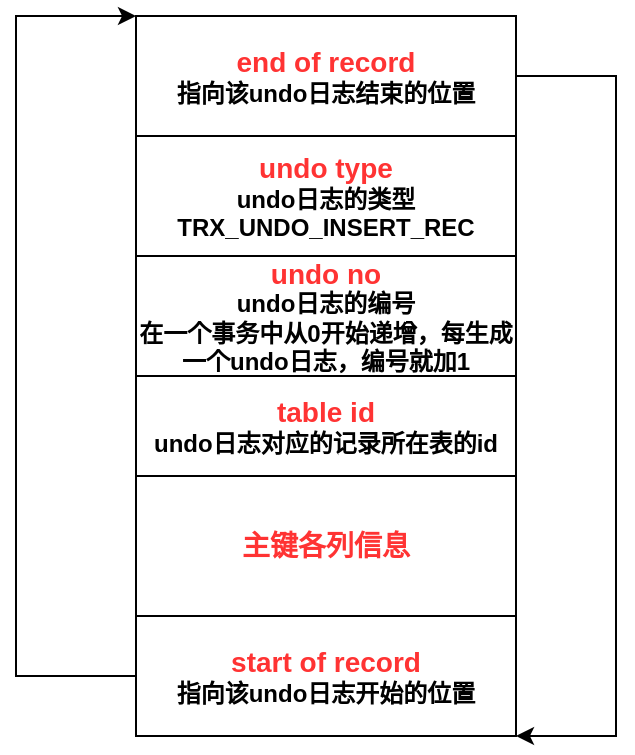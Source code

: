 <mxfile version="15.2.7" type="device"><diagram id="3zGNPlZ8ZiPVpgy35DHZ" name="第 1 页"><mxGraphModel dx="1185" dy="685" grid="1" gridSize="10" guides="1" tooltips="1" connect="1" arrows="1" fold="1" page="1" pageScale="1" pageWidth="827" pageHeight="1169" math="0" shadow="0"><root><mxCell id="0"/><mxCell id="1" parent="0"/><mxCell id="5vcEEI0qhO2cpGrpdNAz-3" style="edgeStyle=orthogonalEdgeStyle;rounded=0;orthogonalLoop=1;jettySize=auto;html=1;exitX=1;exitY=0.5;exitDx=0;exitDy=0;entryX=1;entryY=1;entryDx=0;entryDy=0;" edge="1" parent="1" source="5vcEEI0qhO2cpGrpdNAz-1" target="5vcEEI0qhO2cpGrpdNAz-2"><mxGeometry relative="1" as="geometry"><Array as="points"><mxPoint x="570" y="160"/><mxPoint x="570" y="490"/></Array></mxGeometry></mxCell><mxCell id="5vcEEI0qhO2cpGrpdNAz-1" value="&lt;b style=&quot;font-size: 14px&quot;&gt;&lt;font color=&quot;#ff3333&quot;&gt;end of record&lt;br&gt;&lt;/font&gt;&lt;/b&gt;&lt;b&gt;指向该undo日志结束的位置&lt;/b&gt;" style="rounded=0;whiteSpace=wrap;html=1;" vertex="1" parent="1"><mxGeometry x="330" y="130" width="190" height="60" as="geometry"/></mxCell><mxCell id="5vcEEI0qhO2cpGrpdNAz-4" style="edgeStyle=orthogonalEdgeStyle;rounded=0;orthogonalLoop=1;jettySize=auto;html=1;exitX=0;exitY=0.5;exitDx=0;exitDy=0;entryX=0;entryY=0;entryDx=0;entryDy=0;" edge="1" parent="1" source="5vcEEI0qhO2cpGrpdNAz-2" target="5vcEEI0qhO2cpGrpdNAz-1"><mxGeometry relative="1" as="geometry"><Array as="points"><mxPoint x="270" y="460"/><mxPoint x="270" y="130"/></Array></mxGeometry></mxCell><mxCell id="5vcEEI0qhO2cpGrpdNAz-2" value="&lt;b style=&quot;font-size: 14px&quot;&gt;&lt;font color=&quot;#ff3333&quot;&gt;start of record&lt;br&gt;&lt;/font&gt;&lt;/b&gt;&lt;b&gt;指向该undo日志开始的位置&lt;/b&gt;" style="rounded=0;whiteSpace=wrap;html=1;" vertex="1" parent="1"><mxGeometry x="330" y="430" width="190" height="60" as="geometry"/></mxCell><mxCell id="5vcEEI0qhO2cpGrpdNAz-5" value="&lt;b&gt;&lt;font color=&quot;#ff3333&quot;&gt;&lt;span style=&quot;font-size: 14px&quot;&gt;undo type&lt;br&gt;&lt;/span&gt;&lt;/font&gt;undo日志的类型&lt;br&gt;TRX_UNDO_INSERT_REC&lt;br&gt;&lt;/b&gt;" style="rounded=0;whiteSpace=wrap;html=1;" vertex="1" parent="1"><mxGeometry x="330" y="190" width="190" height="60" as="geometry"/></mxCell><mxCell id="5vcEEI0qhO2cpGrpdNAz-6" value="&lt;b&gt;&lt;font color=&quot;#ff3333&quot;&gt;&lt;span style=&quot;font-size: 14px&quot;&gt;undo no&lt;br&gt;&lt;/span&gt;&lt;/font&gt;undo日志的编号&lt;br&gt;在一个事务中从0开始递增，每生成一个undo日志，编号就加1&lt;br&gt;&lt;/b&gt;" style="rounded=0;whiteSpace=wrap;html=1;" vertex="1" parent="1"><mxGeometry x="330" y="250" width="190" height="60" as="geometry"/></mxCell><mxCell id="5vcEEI0qhO2cpGrpdNAz-7" value="&lt;b&gt;&lt;font color=&quot;#ff3333&quot;&gt;&lt;span style=&quot;font-size: 14px&quot;&gt;table id&lt;br&gt;&lt;/span&gt;&lt;/font&gt;undo日志对应的记录所在表的id&lt;br&gt;&lt;/b&gt;" style="rounded=0;whiteSpace=wrap;html=1;" vertex="1" parent="1"><mxGeometry x="330" y="310" width="190" height="50" as="geometry"/></mxCell><mxCell id="5vcEEI0qhO2cpGrpdNAz-9" value="&lt;b&gt;&lt;font color=&quot;#ff3333&quot;&gt;&lt;span style=&quot;font-size: 14px&quot;&gt;主键各列信息&lt;/span&gt;&lt;/font&gt;&lt;br&gt;&lt;/b&gt;" style="rounded=0;whiteSpace=wrap;html=1;" vertex="1" parent="1"><mxGeometry x="330" y="360" width="190" height="70" as="geometry"/></mxCell></root></mxGraphModel></diagram></mxfile>